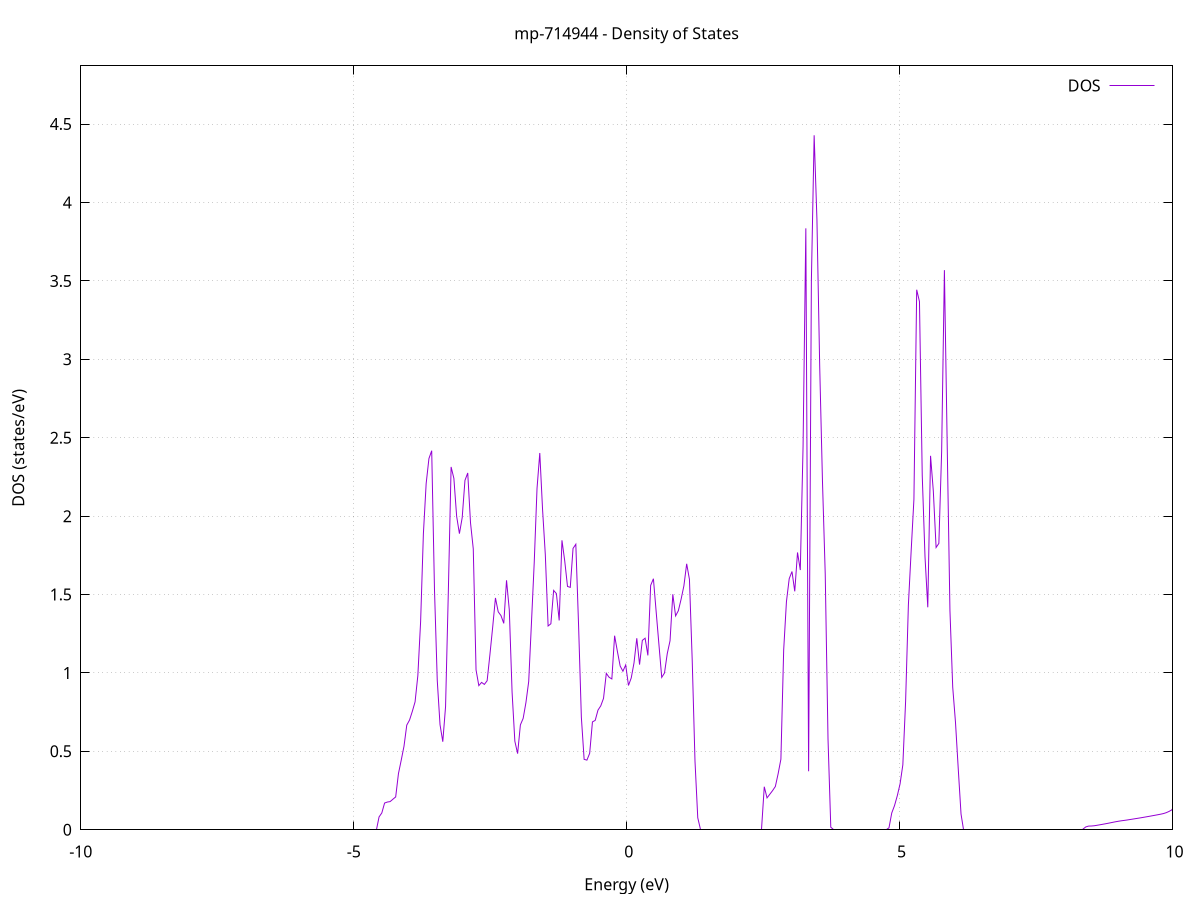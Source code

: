 set title 'mp-714944 - Density of States'
set xlabel 'Energy (eV)'
set ylabel 'DOS (states/eV)'
set grid
set xrange [-10:10]
set yrange [0:4.871]
set xzeroaxis lt -1
set terminal png size 800,600
set output 'mp-714944_dos_gnuplot.png'
plot '-' using 1:2 with lines title 'DOS'
-43.071400 0.000000
-43.020600 0.000000
-42.969800 0.000000
-42.919100 0.000000
-42.868300 0.000000
-42.817500 0.000000
-42.766700 0.000000
-42.716000 0.000000
-42.665200 0.000000
-42.614400 0.000000
-42.563700 0.000000
-42.512900 0.000000
-42.462100 0.000000
-42.411300 0.000000
-42.360600 0.000000
-42.309800 0.000000
-42.259000 0.000000
-42.208300 0.000000
-42.157500 0.000000
-42.106700 0.000000
-42.055900 0.000000
-42.005200 0.000000
-41.954400 0.000000
-41.903600 0.000000
-41.852900 0.000000
-41.802100 0.000000
-41.751300 0.000000
-41.700500 0.000000
-41.649800 0.000000
-41.599000 0.000000
-41.548200 0.000000
-41.497500 0.000000
-41.446700 0.000000
-41.395900 0.000000
-41.345200 0.000000
-41.294400 0.000000
-41.243600 0.000000
-41.192800 0.000000
-41.142100 0.000000
-41.091300 0.000000
-41.040500 0.000000
-40.989800 0.000000
-40.939000 0.000000
-40.888200 0.000000
-40.837400 0.000000
-40.786700 0.000000
-40.735900 0.000000
-40.685100 0.000000
-40.634400 0.000000
-40.583600 0.000000
-40.532800 0.000000
-40.482000 0.000000
-40.431300 0.000000
-40.380500 0.000000
-40.329700 0.000000
-40.279000 0.000000
-40.228200 0.000000
-40.177400 0.000000
-40.126600 0.000000
-40.075900 0.000000
-40.025100 0.000000
-39.974300 0.000000
-39.923600 0.000000
-39.872800 0.000000
-39.822000 0.000000
-39.771200 0.000000
-39.720500 0.000000
-39.669700 0.000000
-39.618900 0.000000
-39.568200 0.000000
-39.517400 0.000000
-39.466600 0.000000
-39.415800 0.000000
-39.365100 0.000000
-39.314300 0.000000
-39.263500 0.000000
-39.212800 0.000000
-39.162000 0.000000
-39.111200 0.000000
-39.060400 0.000000
-39.009700 0.000000
-38.958900 0.000000
-38.908100 0.000000
-38.857400 0.000000
-38.806600 0.000000
-38.755800 0.000000
-38.705000 0.000000
-38.654300 0.000000
-38.603500 0.000000
-38.552700 0.000000
-38.502000 0.000000
-38.451200 1.877900
-38.400400 3.595000
-38.349600 6.934200
-38.298900 4.486700
-38.248100 0.000000
-38.197300 0.000000
-38.146600 0.000000
-38.095800 0.000000
-38.045000 12.287700
-37.994200 4.898800
-37.943500 5.305300
-37.892700 14.224100
-37.841900 0.000000
-37.791200 0.000000
-37.740400 0.000000
-37.689600 0.000000
-37.638800 0.000000
-37.588100 0.000000
-37.537300 0.000000
-37.486500 0.000000
-37.435800 0.000000
-37.385000 0.000000
-37.334200 0.000000
-37.283400 0.000000
-37.232700 0.000000
-37.181900 0.000000
-37.131100 0.000000
-37.080400 0.000000
-37.029600 0.000000
-36.978800 0.000000
-36.928000 0.000000
-36.877300 0.000000
-36.826500 0.000000
-36.775700 0.000000
-36.725000 0.000000
-36.674200 0.000000
-36.623400 0.000000
-36.572600 0.000000
-36.521900 0.000000
-36.471100 0.000000
-36.420300 0.000000
-36.369600 0.000000
-36.318800 0.000000
-36.268000 0.000000
-36.217200 0.000000
-36.166500 0.000000
-36.115700 0.000000
-36.064900 0.000000
-36.014200 0.000000
-35.963400 0.000000
-35.912600 0.000000
-35.861800 0.000000
-35.811100 0.000000
-35.760300 0.000000
-35.709500 0.000000
-35.658800 0.000000
-35.608000 0.000000
-35.557200 0.000000
-35.506400 0.000000
-35.455700 0.000000
-35.404900 0.000000
-35.354100 0.000000
-35.303400 0.000000
-35.252600 0.000000
-35.201800 0.000000
-35.151100 0.000000
-35.100300 0.000000
-35.049500 0.000000
-34.998700 0.000000
-34.948000 0.000000
-34.897200 0.000000
-34.846400 0.000000
-34.795700 0.000000
-34.744900 0.000000
-34.694100 0.000000
-34.643300 0.000000
-34.592600 0.000000
-34.541800 0.000000
-34.491000 0.000000
-34.440300 0.000000
-34.389500 0.000000
-34.338700 0.000000
-34.287900 0.000000
-34.237200 0.000000
-34.186400 0.000000
-34.135600 0.000000
-34.084900 0.000000
-34.034100 0.000000
-33.983300 0.000000
-33.932500 0.000000
-33.881800 0.000000
-33.831000 0.000000
-33.780200 0.000000
-33.729500 0.000000
-33.678700 0.000000
-33.627900 0.000000
-33.577100 0.000000
-33.526400 0.000000
-33.475600 0.000000
-33.424800 0.000000
-33.374100 0.000000
-33.323300 0.000000
-33.272500 0.000000
-33.221700 0.000000
-33.171000 0.000000
-33.120200 0.000000
-33.069400 0.000000
-33.018700 0.000000
-32.967900 0.000000
-32.917100 0.000000
-32.866300 0.000000
-32.815600 0.000000
-32.764800 0.000000
-32.714000 0.000000
-32.663300 0.000000
-32.612500 0.000000
-32.561700 0.000000
-32.510900 0.000000
-32.460200 0.000000
-32.409400 0.000000
-32.358600 0.000000
-32.307900 0.000000
-32.257100 0.000000
-32.206300 0.000000
-32.155500 0.000000
-32.104800 0.000000
-32.054000 0.000000
-32.003200 0.000000
-31.952500 0.000000
-31.901700 0.000000
-31.850900 0.000000
-31.800100 0.000000
-31.749400 0.000000
-31.698600 0.000000
-31.647800 0.000000
-31.597100 0.000000
-31.546300 0.000000
-31.495500 0.000000
-31.444700 0.000000
-31.394000 0.000000
-31.343200 0.000000
-31.292400 0.000000
-31.241700 0.000000
-31.190900 0.000000
-31.140100 0.000000
-31.089300 0.000000
-31.038600 0.000000
-30.987800 0.000000
-30.937000 0.000000
-30.886300 0.000000
-30.835500 0.000000
-30.784700 0.000000
-30.733900 0.000000
-30.683200 0.000000
-30.632400 0.000000
-30.581600 0.000000
-30.530900 0.000000
-30.480100 0.000000
-30.429300 0.000000
-30.378500 0.000000
-30.327800 0.000000
-30.277000 0.000000
-30.226200 0.000000
-30.175500 0.000000
-30.124700 0.000000
-30.073900 0.000000
-30.023100 0.000000
-29.972400 0.000000
-29.921600 0.000000
-29.870800 0.000000
-29.820100 0.000000
-29.769300 0.000000
-29.718500 0.000000
-29.667700 0.000000
-29.617000 0.000000
-29.566200 0.000000
-29.515400 0.000000
-29.464700 0.000000
-29.413900 0.000000
-29.363100 0.000000
-29.312300 0.000000
-29.261600 0.000000
-29.210800 0.000000
-29.160000 0.000000
-29.109300 0.000000
-29.058500 0.000000
-29.007700 0.000000
-28.957000 0.000000
-28.906200 0.000000
-28.855400 0.000000
-28.804600 0.000000
-28.753900 0.000000
-28.703100 0.000000
-28.652300 0.000000
-28.601600 0.000000
-28.550800 0.000000
-28.500000 0.000000
-28.449200 0.000000
-28.398500 0.000000
-28.347700 0.000000
-28.296900 0.000000
-28.246200 0.000000
-28.195400 0.000000
-28.144600 0.000000
-28.093800 0.000000
-28.043100 0.000000
-27.992300 0.000000
-27.941500 0.000000
-27.890800 0.000000
-27.840000 0.000000
-27.789200 0.000000
-27.738400 0.000000
-27.687700 0.000000
-27.636900 0.000000
-27.586100 0.000000
-27.535400 0.000000
-27.484600 0.000000
-27.433800 0.000000
-27.383000 0.000000
-27.332300 0.000000
-27.281500 0.000000
-27.230700 0.000000
-27.180000 0.000000
-27.129200 0.000000
-27.078400 0.000000
-27.027600 0.000000
-26.976900 0.000000
-26.926100 0.000000
-26.875300 0.000000
-26.824600 0.000000
-26.773800 0.000000
-26.723000 0.000000
-26.672200 0.000000
-26.621500 0.000000
-26.570700 0.000000
-26.519900 0.000000
-26.469200 0.000000
-26.418400 0.000000
-26.367600 0.000000
-26.316800 0.000000
-26.266100 0.000000
-26.215300 0.000000
-26.164500 0.000000
-26.113800 0.000000
-26.063000 0.000000
-26.012200 0.000000
-25.961400 0.000000
-25.910700 0.000000
-25.859900 0.000000
-25.809100 0.000000
-25.758400 0.000000
-25.707600 0.000000
-25.656800 0.000000
-25.606000 0.000000
-25.555300 0.000000
-25.504500 0.000000
-25.453700 0.000000
-25.403000 0.000000
-25.352200 0.000000
-25.301400 0.000000
-25.250600 0.000000
-25.199900 0.000000
-25.149100 0.000000
-25.098300 0.000000
-25.047600 0.000000
-24.996800 0.000000
-24.946000 0.000000
-24.895200 0.000000
-24.844500 0.000000
-24.793700 0.000000
-24.742900 0.000000
-24.692200 0.000000
-24.641400 0.000000
-24.590600 0.000000
-24.539800 0.000000
-24.489100 0.000000
-24.438300 0.000000
-24.387500 0.000000
-24.336800 0.000000
-24.286000 0.000000
-24.235200 0.000000
-24.184400 0.000000
-24.133700 0.000000
-24.082900 0.000000
-24.032100 0.000000
-23.981400 0.000000
-23.930600 0.000000
-23.879800 0.000000
-23.829000 0.000000
-23.778300 0.000000
-23.727500 0.000000
-23.676700 0.000000
-23.626000 0.000000
-23.575200 0.000000
-23.524400 0.000000
-23.473600 0.000000
-23.422900 0.000000
-23.372100 0.000000
-23.321300 0.000000
-23.270600 0.000000
-23.219800 0.000000
-23.169000 0.000000
-23.118200 0.000000
-23.067500 0.000000
-23.016700 0.000000
-22.965900 0.000000
-22.915200 0.000000
-22.864400 0.000000
-22.813600 0.000000
-22.762900 0.000000
-22.712100 0.000000
-22.661300 0.000000
-22.610500 0.000000
-22.559800 0.000000
-22.509000 0.000000
-22.458200 0.000000
-22.407500 0.000000
-22.356700 0.000000
-22.305900 0.000000
-22.255100 0.000000
-22.204400 0.000000
-22.153600 0.000000
-22.102800 0.000000
-22.052100 0.000000
-22.001300 0.000000
-21.950500 0.000000
-21.899700 0.000000
-21.849000 0.000000
-21.798200 0.000000
-21.747400 0.000000
-21.696700 0.000000
-21.645900 0.000000
-21.595100 0.000000
-21.544300 0.000000
-21.493600 0.000000
-21.442800 0.000000
-21.392000 0.000000
-21.341300 0.000000
-21.290500 0.000000
-21.239700 0.000000
-21.188900 0.000000
-21.138200 0.000000
-21.087400 0.000000
-21.036600 0.000000
-20.985900 0.000000
-20.935100 0.000000
-20.884300 0.000000
-20.833500 0.000000
-20.782800 0.000000
-20.732000 0.000000
-20.681200 0.000000
-20.630500 0.000000
-20.579700 0.000000
-20.528900 0.000000
-20.478100 0.000000
-20.427400 0.000000
-20.376600 0.000000
-20.325800 0.000000
-20.275100 0.000000
-20.224300 0.000000
-20.173500 0.000000
-20.122700 0.000000
-20.072000 0.000000
-20.021200 0.000000
-19.970400 0.000000
-19.919700 0.000000
-19.868900 0.000000
-19.818100 0.000000
-19.767300 0.000000
-19.716600 0.000000
-19.665800 0.000000
-19.615000 0.000000
-19.564300 0.000000
-19.513500 0.000000
-19.462700 0.000000
-19.411900 0.000000
-19.361200 0.000000
-19.310400 0.000000
-19.259600 0.000000
-19.208900 0.000000
-19.158100 0.000000
-19.107300 0.000000
-19.056500 0.000000
-19.005800 0.000000
-18.955000 0.000000
-18.904200 0.000000
-18.853500 0.000000
-18.802700 0.000000
-18.751900 0.000000
-18.701100 0.000000
-18.650400 0.000000
-18.599600 0.000000
-18.548800 0.000000
-18.498100 0.000000
-18.447300 0.000000
-18.396500 0.000000
-18.345700 0.000000
-18.295000 0.000000
-18.244200 0.000000
-18.193400 0.000000
-18.142700 0.000000
-18.091900 0.000000
-18.041100 0.000000
-17.990300 0.000000
-17.939600 0.000000
-17.888800 0.000000
-17.838000 0.000000
-17.787300 0.000000
-17.736500 0.000000
-17.685700 0.000000
-17.634900 0.000000
-17.584200 0.000000
-17.533400 0.000000
-17.482600 0.000000
-17.431900 0.000000
-17.381100 0.000000
-17.330300 0.000000
-17.279500 0.000000
-17.228800 0.000000
-17.178000 0.000000
-17.127200 0.192400
-17.076500 0.315300
-17.025700 0.321700
-16.974900 0.352300
-16.924100 0.359900
-16.873400 0.356100
-16.822600 0.363600
-16.771800 0.380200
-16.721100 0.399200
-16.670300 0.418200
-16.619500 0.433600
-16.568800 0.452800
-16.518000 0.479600
-16.467200 0.507100
-16.416400 0.534800
-16.365700 0.563300
-16.314900 0.591700
-16.264100 0.667000
-16.213400 0.799900
-16.162600 0.941900
-16.111800 1.108100
-16.061000 1.798800
-16.010300 2.048700
-15.959500 1.959600
-15.908700 1.846700
-15.858000 1.963100
-15.807200 0.009300
-15.756400 1.026200
-15.705600 3.166200
-15.654900 6.052900
-15.604100 4.602500
-15.553300 1.628400
-15.502600 1.272000
-15.451800 1.080200
-15.401000 0.904500
-15.350200 0.558500
-15.299500 0.256100
-15.248700 0.000000
-15.197900 0.000000
-15.147200 0.000000
-15.096400 0.000000
-15.045600 0.000000
-14.994800 0.000000
-14.944100 0.000000
-14.893300 0.000000
-14.842500 0.000000
-14.791800 0.000000
-14.741000 0.000000
-14.690200 0.000000
-14.639400 0.000000
-14.588700 0.000000
-14.537900 0.000000
-14.487100 0.000000
-14.436400 0.000000
-14.385600 0.000000
-14.334800 0.000000
-14.284000 0.000000
-14.233300 0.000000
-14.182500 0.000000
-14.131700 0.000000
-14.081000 0.000000
-14.030200 0.000000
-13.979400 0.000000
-13.928600 0.000000
-13.877900 0.000000
-13.827100 0.000000
-13.776300 0.000000
-13.725600 0.000000
-13.674800 0.000000
-13.624000 0.000000
-13.573200 0.000000
-13.522500 0.000000
-13.471700 0.000000
-13.420900 0.000000
-13.370200 0.000000
-13.319400 0.000000
-13.268600 0.000000
-13.217800 0.000000
-13.167100 0.000000
-13.116300 0.000000
-13.065500 0.000000
-13.014800 0.000000
-12.964000 0.000000
-12.913200 0.000000
-12.862400 0.000000
-12.811700 0.000000
-12.760900 0.000000
-12.710100 0.000000
-12.659400 0.000000
-12.608600 0.000000
-12.557800 0.000000
-12.507000 0.000000
-12.456300 0.000000
-12.405500 0.000000
-12.354700 0.000000
-12.304000 0.000000
-12.253200 0.000000
-12.202400 0.000000
-12.151600 0.000000
-12.100900 0.000000
-12.050100 0.000000
-11.999300 0.000000
-11.948600 0.000000
-11.897800 0.000000
-11.847000 0.000000
-11.796200 0.000000
-11.745500 0.000000
-11.694700 0.000000
-11.643900 0.000000
-11.593200 0.000000
-11.542400 0.000000
-11.491600 0.000000
-11.440800 0.000000
-11.390100 0.000000
-11.339300 0.000000
-11.288500 0.000000
-11.237800 0.000000
-11.187000 0.000000
-11.136200 0.000000
-11.085400 0.000000
-11.034700 0.000000
-10.983900 0.000000
-10.933100 0.000000
-10.882400 0.000000
-10.831600 0.000000
-10.780800 0.000000
-10.730000 0.000000
-10.679300 0.000000
-10.628500 0.000000
-10.577700 0.000000
-10.527000 0.000000
-10.476200 0.000000
-10.425400 0.000000
-10.374700 0.000000
-10.323900 0.000000
-10.273100 0.000000
-10.222300 0.000000
-10.171600 0.000000
-10.120800 0.000000
-10.070000 0.000000
-10.019300 0.000000
-9.968500 0.000000
-9.917700 0.000000
-9.866900 0.000000
-9.816200 0.000000
-9.765400 0.000000
-9.714600 0.000000
-9.663900 0.000000
-9.613100 0.000000
-9.562300 0.000000
-9.511500 0.000000
-9.460800 0.000000
-9.410000 0.000000
-9.359200 0.000000
-9.308500 0.000000
-9.257700 0.000000
-9.206900 0.000000
-9.156100 0.000000
-9.105400 0.000000
-9.054600 0.000000
-9.003800 0.000000
-8.953100 0.000000
-8.902300 0.000000
-8.851500 0.000000
-8.800700 0.000000
-8.750000 0.000000
-8.699200 0.000000
-8.648400 0.000000
-8.597700 0.000000
-8.546900 0.000000
-8.496100 0.000000
-8.445300 0.000000
-8.394600 0.000000
-8.343800 0.000000
-8.293000 0.000000
-8.242300 0.000000
-8.191500 0.000000
-8.140700 0.000000
-8.089900 0.000000
-8.039200 0.000000
-7.988400 0.000000
-7.937600 0.000000
-7.886900 0.000000
-7.836100 0.000000
-7.785300 0.000000
-7.734500 0.000000
-7.683800 0.000000
-7.633000 0.000000
-7.582200 0.000000
-7.531500 0.000000
-7.480700 0.000000
-7.429900 0.000000
-7.379100 0.000000
-7.328400 0.000000
-7.277600 0.000000
-7.226800 0.000000
-7.176100 0.000000
-7.125300 0.000000
-7.074500 0.000000
-7.023700 0.000000
-6.973000 0.000000
-6.922200 0.000000
-6.871400 0.000000
-6.820700 0.000000
-6.769900 0.000000
-6.719100 0.000000
-6.668300 0.000000
-6.617600 0.000000
-6.566800 0.000000
-6.516000 0.000000
-6.465300 0.000000
-6.414500 0.000000
-6.363700 0.000000
-6.312900 0.000000
-6.262200 0.000000
-6.211400 0.000000
-6.160600 0.000000
-6.109900 0.000000
-6.059100 0.000000
-6.008300 0.000000
-5.957500 0.000000
-5.906800 0.000000
-5.856000 0.000000
-5.805200 0.000000
-5.754500 0.000000
-5.703700 0.000000
-5.652900 0.000000
-5.602100 0.000000
-5.551400 0.000000
-5.500600 0.000000
-5.449800 0.000000
-5.399100 0.000000
-5.348300 0.000000
-5.297500 0.000000
-5.246700 0.000000
-5.196000 0.000000
-5.145200 0.000000
-5.094400 0.000000
-5.043700 0.000000
-4.992900 0.000000
-4.942100 0.000000
-4.891300 0.000000
-4.840600 0.000000
-4.789800 0.000000
-4.739000 0.000000
-4.688300 0.000000
-4.637500 0.000000
-4.586700 0.000000
-4.535900 0.081800
-4.485200 0.107400
-4.434400 0.170500
-4.383600 0.176900
-4.332900 0.179700
-4.282100 0.194900
-4.231300 0.209400
-4.180600 0.357900
-4.129800 0.443400
-4.079000 0.532500
-4.028200 0.667300
-3.977500 0.699600
-3.926700 0.754700
-3.875900 0.815700
-3.825200 0.983400
-3.774400 1.327300
-3.723600 1.887900
-3.672800 2.207900
-3.622100 2.367100
-3.571300 2.417400
-3.520500 1.532700
-3.469800 0.953400
-3.419000 0.670400
-3.368200 0.561500
-3.317400 0.785300
-3.266700 1.516800
-3.215900 2.313700
-3.165100 2.240800
-3.114400 1.998800
-3.063600 1.888300
-3.012800 1.990300
-2.962000 2.227900
-2.911300 2.275200
-2.860500 1.958100
-2.809700 1.790900
-2.759000 1.019700
-2.708200 0.919200
-2.657400 0.939800
-2.606600 0.926900
-2.555900 0.950300
-2.505100 1.116000
-2.454300 1.291700
-2.403600 1.478300
-2.352800 1.389900
-2.302000 1.365700
-2.251200 1.316100
-2.200500 1.590900
-2.149700 1.401500
-2.098900 0.878600
-2.048200 0.564900
-1.997400 0.485600
-1.946600 0.668800
-1.895800 0.710400
-1.845100 0.811000
-1.794300 0.945300
-1.743500 1.322100
-1.692800 1.705700
-1.642000 2.176000
-1.591200 2.402500
-1.540400 2.042200
-1.489700 1.753100
-1.438900 1.299500
-1.388100 1.313600
-1.337400 1.526400
-1.286600 1.505600
-1.235800 1.334700
-1.185000 1.845800
-1.134300 1.714300
-1.083500 1.551600
-1.032700 1.545700
-0.982000 1.794100
-0.931200 1.820700
-0.880400 1.300800
-0.829600 0.717100
-0.778900 0.449200
-0.728100 0.444100
-0.677300 0.487500
-0.626600 0.687700
-0.575800 0.697700
-0.525000 0.763000
-0.474200 0.790200
-0.423500 0.838000
-0.372700 0.997500
-0.321900 0.972500
-0.271200 0.961800
-0.220400 1.237500
-0.169600 1.137400
-0.118800 1.044100
-0.068100 1.011000
-0.017300 1.051000
0.033500 0.920200
0.084200 0.968000
0.135000 1.064400
0.185800 1.221400
0.236600 1.053000
0.287300 1.207700
0.338100 1.221600
0.388900 1.111900
0.439600 1.557900
0.490400 1.600800
0.541200 1.388400
0.592000 1.179300
0.642700 0.971600
0.693500 0.999700
0.744300 1.123800
0.795000 1.205200
0.845800 1.501700
0.896600 1.363700
0.947400 1.397100
0.998100 1.470800
1.048900 1.555600
1.099700 1.696100
1.150400 1.597000
1.201200 1.081200
1.252000 0.439100
1.302800 0.076600
1.353500 0.000000
1.404300 0.000000
1.455100 0.000000
1.505800 0.000000
1.556600 0.000000
1.607400 0.000000
1.658200 0.000000
1.708900 0.000000
1.759700 0.000000
1.810500 0.000000
1.861200 0.000000
1.912000 0.000000
1.962800 0.000000
2.013500 0.000000
2.064300 0.000000
2.115100 0.000000
2.165900 0.000000
2.216600 0.000000
2.267400 0.000000
2.318200 0.000000
2.368900 0.000000
2.419700 0.000000
2.470500 0.000000
2.521300 0.274400
2.572000 0.203400
2.622800 0.226500
2.673600 0.249600
2.724300 0.276100
2.775100 0.356900
2.825900 0.450100
2.876700 1.145800
2.927400 1.454300
2.978200 1.601100
3.029000 1.646800
3.079700 1.520300
3.130500 1.768200
3.181300 1.656100
3.232100 2.445600
3.282800 3.835100
3.333600 0.373300
3.384400 3.500200
3.435100 4.428300
3.485900 3.893900
3.536700 2.957000
3.587500 2.222900
3.638200 1.629500
3.689000 0.581200
3.739800 0.016300
3.790500 0.000000
3.841300 0.000000
3.892100 0.000000
3.942900 0.000000
3.993600 0.000000
4.044400 0.000000
4.095200 0.000000
4.145900 0.000000
4.196700 0.000000
4.247500 0.000000
4.298300 0.000000
4.349000 0.000000
4.399800 0.000000
4.450600 0.000000
4.501300 0.000000
4.552100 0.000000
4.602900 0.000000
4.653700 0.000000
4.704400 0.000000
4.755200 0.000000
4.806000 0.012300
4.856700 0.107100
4.907500 0.154100
4.958300 0.217100
5.009100 0.292700
5.059800 0.414000
5.110600 0.819100
5.161400 1.433200
5.212100 1.776600
5.262900 2.107500
5.313700 3.443600
5.364500 3.368100
5.415200 2.260500
5.466000 1.741100
5.516800 1.418700
5.567500 2.384600
5.618300 2.159900
5.669100 1.800000
5.719900 1.826200
5.770600 2.408900
5.821400 3.568600
5.872200 2.461000
5.922900 1.397400
5.973700 0.908700
6.024500 0.684900
6.075300 0.386700
6.126000 0.100100
6.176800 0.000000
6.227600 0.000000
6.278300 0.000000
6.329100 0.000000
6.379900 0.000000
6.430700 0.000000
6.481400 0.000000
6.532200 0.000000
6.583000 0.000000
6.633700 0.000000
6.684500 0.000000
6.735300 0.000000
6.786100 0.000000
6.836800 0.000000
6.887600 0.000000
6.938400 0.000000
6.989100 0.000000
7.039900 0.000000
7.090700 0.000000
7.141500 0.000000
7.192200 0.000000
7.243000 0.000000
7.293800 0.000000
7.344500 0.000000
7.395300 0.000000
7.446100 0.000000
7.496900 0.000000
7.547600 0.000000
7.598400 0.000000
7.649200 0.000000
7.699900 0.000000
7.750700 0.000000
7.801500 0.000000
7.852300 0.000000
7.903000 0.000000
7.953800 0.000000
8.004600 0.000000
8.055300 0.000000
8.106100 0.000000
8.156900 0.000000
8.207600 0.000000
8.258400 0.000000
8.309200 0.000000
8.360000 0.000000
8.410700 0.018000
8.461500 0.023500
8.512300 0.024000
8.563000 0.025500
8.613800 0.028400
8.664600 0.031500
8.715400 0.034700
8.766100 0.037900
8.816900 0.041300
8.867700 0.044800
8.918400 0.048500
8.969200 0.051900
9.020000 0.055000
9.070800 0.057700
9.121500 0.060000
9.172300 0.062600
9.223100 0.065400
9.273800 0.068200
9.324600 0.071100
9.375400 0.073900
9.426200 0.076800
9.476900 0.079900
9.527700 0.083000
9.578500 0.086100
9.629200 0.089300
9.680000 0.092600
9.730800 0.095900
9.781600 0.099300
9.832300 0.103200
9.883100 0.108800
9.933900 0.116500
9.984600 0.126200
10.035400 0.150500
10.086200 0.132100
10.137000 0.135900
10.187700 0.139500
10.238500 0.143000
10.289300 0.146300
10.340000 0.149600
10.390800 0.152900
10.441600 0.156100
10.492400 0.159200
10.543100 0.162300
10.593900 0.165200
10.644700 0.168400
10.695400 0.172800
10.746200 0.178000
10.797000 0.182900
10.847800 0.187500
10.898500 0.202200
10.949300 0.214200
11.000100 0.223500
11.050800 0.231000
11.101600 0.237900
11.152400 0.244600
11.203200 0.251800
11.253900 0.259300
11.304700 0.267600
11.355500 0.276000
11.406200 0.285000
11.457000 0.294800
11.507800 0.307900
11.558600 0.323000
11.609300 0.338700
11.660100 0.353900
11.710900 0.371600
11.761600 0.373600
11.812400 0.378100
11.863200 0.383000
11.914000 0.390700
11.964700 0.401900
12.015500 0.411900
12.066300 0.419800
12.117000 0.429100
12.167800 0.440300
12.218600 0.452600
12.269400 0.465500
12.320100 0.471400
12.370900 0.470800
12.421700 0.468200
12.472400 0.466500
12.523200 0.468200
12.574000 0.475800
12.624800 0.481100
12.675500 0.485100
12.726300 0.492900
12.777100 0.500600
12.827800 0.492800
12.878600 0.473700
12.929400 0.450900
12.980200 0.436000
13.030900 0.426700
13.081700 0.416500
13.132500 0.404100
13.183200 0.397200
13.234000 0.400100
13.284800 0.413700
13.335600 0.475100
13.386300 0.526300
13.437100 0.517700
13.487900 0.499000
13.538600 0.491000
13.589400 0.500800
13.640200 0.537400
13.691000 0.551600
13.741700 0.536000
13.792500 0.526500
13.843300 0.514700
13.894000 0.503600
13.944800 0.494100
13.995600 0.486300
14.046400 0.488400
14.097100 0.488700
14.147900 0.486300
14.198700 0.497300
14.249400 0.506800
14.300200 0.521100
14.351000 0.527900
14.401700 0.530800
14.452500 0.535800
14.503300 0.553200
14.554100 0.554600
14.604800 0.532700
14.655600 0.533600
14.706400 0.520200
14.757100 0.493900
14.807900 0.482300
14.858700 0.487500
14.909500 0.505700
14.960200 0.343900
15.011000 0.213400
15.061800 0.214200
15.112500 0.253600
15.163300 0.305500
15.214100 0.376600
15.264900 0.483500
15.315600 0.648300
15.366400 0.808300
15.417200 0.990500
15.467900 1.266500
15.518700 1.370600
15.569500 1.144800
15.620300 1.036300
15.671000 0.987000
15.721800 0.964600
15.772600 0.909400
15.823300 0.919600
15.874100 0.881700
15.924900 0.892500
15.975700 0.896600
16.026400 0.878200
16.077200 1.128900
16.128000 1.243800
16.178700 1.207300
16.229500 1.246400
16.280300 1.259600
16.331100 1.026100
16.381800 0.875500
16.432600 0.763500
16.483400 0.714300
16.534100 0.646600
16.584900 0.599000
16.635700 0.561800
16.686500 0.551000
16.737200 0.555900
16.788000 0.469600
16.838800 0.435200
16.889500 0.350800
16.940300 0.356600
16.991100 0.376800
17.041900 0.432600
17.092600 0.552400
17.143400 0.635200
17.194200 0.705000
17.244900 0.695000
17.295700 0.689700
17.346500 0.717700
17.397300 0.753600
17.448000 0.848900
17.498800 0.939900
17.549600 0.962100
17.600300 0.839300
17.651100 0.803200
17.701900 0.768200
17.752700 0.751500
17.803400 0.739300
17.854200 0.731600
17.905000 0.719400
17.955700 0.707500
18.006500 0.695900
18.057300 0.703000
18.108100 0.691300
18.158800 0.686100
18.209600 0.668800
18.260400 0.664500
18.311100 0.619600
18.361900 0.581100
18.412700 0.542800
18.463500 0.443600
18.514200 0.341400
18.565000 0.287200
18.615800 0.263100
18.666500 0.476800
18.717300 0.562500
18.768100 0.595000
18.818900 0.622900
18.869600 0.535800
18.920400 0.504500
18.971200 0.497800
19.021900 0.493100
19.072700 0.488200
19.123500 0.481600
19.174300 0.473900
19.225000 0.469300
19.275800 0.464200
19.326600 0.460200
19.377300 0.454400
19.428100 0.448200
19.478900 0.439900
19.529700 0.431600
19.580400 0.423900
19.631200 0.415100
19.682000 0.405000
19.732700 0.395500
19.783500 0.388200
19.834300 0.380900
19.885100 0.373700
19.935800 0.366900
19.986600 0.360800
20.037400 0.349800
20.088100 0.342800
20.138900 0.336600
20.189700 0.331100
20.240500 0.326400
20.291200 0.323400
20.342000 0.320700
20.392800 0.318500
20.443500 0.314600
20.494300 0.313400
20.545100 0.314400
20.595800 0.317800
20.646600 0.325300
20.697400 0.336800
20.748200 0.351200
20.798900 0.367100
20.849700 0.387100
20.900500 0.413400
20.951200 0.446000
21.002000 0.492000
21.052800 0.523800
21.103600 0.552200
21.154300 0.579700
21.205100 0.608200
21.255900 0.640400
21.306600 0.679300
21.357400 0.734600
21.408200 0.761400
21.459000 0.785700
21.509700 0.762700
21.560500 0.704500
21.611300 0.715200
21.662000 0.798400
21.712800 0.797200
21.763600 0.784000
21.814400 0.816000
21.865100 0.809800
21.915900 0.825200
21.966700 0.854100
22.017400 0.899900
22.068200 0.907500
22.119000 0.886800
22.169800 0.799600
22.220500 0.762500
22.271300 0.747500
22.322100 0.713100
22.372800 0.671300
22.423600 0.660700
22.474400 0.663100
22.525200 0.737400
22.575900 0.817100
22.626700 0.914800
22.677500 1.048800
22.728200 1.385600
22.779000 1.393900
22.829800 1.419600
22.880600 1.446900
22.931300 1.269800
22.982100 1.083000
23.032900 0.931900
23.083600 0.769800
23.134400 0.721600
23.185200 0.713800
23.236000 0.695200
23.286700 0.737300
23.337500 0.820900
23.388300 0.812900
23.439000 0.735300
23.489800 0.693900
23.540600 0.619500
23.591400 0.645000
23.642100 0.585700
23.692900 0.539700
23.743700 0.512300
23.794400 0.518700
23.845200 0.578100
23.896000 0.619100
23.946800 0.604800
23.997500 0.635400
24.048300 0.673100
24.099100 0.687200
24.149800 0.712500
24.200600 0.777200
24.251400 0.810300
24.302200 0.805000
24.352900 0.780300
24.403700 0.716800
24.454500 0.683700
24.505200 0.678500
24.556000 0.647600
24.606800 0.625000
24.657600 0.598200
24.708300 0.582500
24.759100 0.556400
24.809900 0.555300
24.860600 0.557100
24.911400 0.542600
24.962200 0.534100
25.013000 0.525500
25.063700 0.520400
25.114500 0.523900
25.165300 0.530600
25.216000 0.538600
25.266800 0.549600
25.317600 0.560800
25.368400 0.569500
25.419100 0.587300
25.469900 0.615500
25.520700 0.592300
25.571400 0.524100
25.622200 0.539700
25.673000 0.473100
25.723800 0.443100
25.774500 0.429600
25.825300 0.434400
25.876100 0.440900
25.926800 0.455900
25.977600 0.461300
26.028400 0.471700
26.079200 0.487300
26.129900 0.511600
26.180700 0.498400
26.231500 0.487800
26.282200 0.455400
26.333000 0.474800
26.383800 0.525400
26.434600 0.578200
26.485300 0.606400
26.536100 0.638600
26.586900 0.715500
26.637600 0.746400
26.688400 0.755800
26.739200 0.758400
26.789900 0.749800
26.840700 0.865100
26.891500 0.834500
26.942300 0.822200
26.993000 0.777800
27.043800 0.714600
27.094600 0.645300
27.145300 0.553200
27.196100 0.443800
27.246900 0.386600
27.297700 0.316300
27.348400 0.283100
27.399200 0.271400
27.450000 0.257600
27.500700 0.278800
27.551500 0.315500
27.602300 0.378000
27.653100 0.433000
27.703800 0.487200
27.754600 0.533700
27.805400 0.606300
27.856100 0.686100
27.906900 0.769900
27.957700 0.869900
28.008500 0.992200
28.059200 1.090700
28.110000 1.221500
28.160800 1.380200
28.211500 1.480700
28.262300 1.590500
28.313100 1.833200
28.363900 2.997200
28.414600 2.472400
28.465400 1.683000
28.516200 1.249200
28.566900 1.026100
28.617700 0.939400
28.668500 0.880200
28.719300 0.812600
28.770000 0.733300
28.820800 0.671600
28.871600 0.631900
28.922300 0.592900
28.973100 0.559000
29.023900 0.551500
29.074700 0.582800
29.125400 0.743700
29.176200 0.753300
29.227000 0.681600
29.277700 0.604900
29.328500 0.563800
29.379300 0.542000
29.430100 0.542600
29.480800 0.552500
29.531600 0.579000
29.582400 0.621300
29.633100 0.667200
29.683900 0.729300
29.734700 0.824000
29.785500 0.880300
29.836200 0.875500
29.887000 0.852400
29.937800 0.841200
29.988500 0.826700
30.039300 0.819900
30.090100 0.807000
30.140900 0.798900
30.191600 0.795600
30.242400 0.786300
30.293200 0.768500
30.343900 0.743400
30.394700 0.701000
30.445500 0.673300
30.496300 0.658800
30.547000 0.648500
30.597800 0.638100
30.648600 0.609600
30.699300 0.646600
30.750100 0.628500
30.800900 0.628200
30.851700 0.626100
30.902400 0.623000
30.953200 0.619000
31.004000 0.612000
31.054700 0.607900
31.105500 0.602000
31.156300 0.592700
31.207100 0.584700
31.257800 0.578000
31.308600 0.563200
31.359400 0.544200
31.410100 0.532200
31.460900 0.531900
31.511700 0.549000
31.562500 0.560400
31.613200 0.569800
31.664000 0.587300
31.714800 0.629200
31.765500 0.663300
31.816300 0.697100
31.867100 0.717900
31.917900 0.726100
31.968600 0.794900
32.019400 0.788900
32.070200 0.872100
32.120900 0.854600
32.171700 0.838900
32.222500 0.812500
32.273300 0.795800
32.324000 0.796100
32.374800 0.823100
32.425600 0.848900
32.476300 1.022700
32.527100 0.970500
32.577900 0.847900
32.628700 0.773100
32.679400 0.728900
32.730200 0.747000
32.781000 0.803400
32.831700 0.845000
32.882500 0.870000
32.933300 0.916400
32.984000 0.951400
33.034800 0.993500
33.085600 1.044200
33.136400 1.083200
33.187100 1.082400
33.237900 1.141300
33.288700 1.147800
33.339400 1.092100
33.390200 1.008900
33.441000 0.912200
33.491800 0.910800
33.542500 0.885700
33.593300 0.827900
33.644100 0.889800
33.694800 0.920000
33.745600 1.022800
33.796400 1.116100
33.847200 1.153200
33.897900 1.222700
33.948700 1.217700
33.999500 1.179800
34.050200 1.125300
34.101000 1.102000
34.151800 1.120900
34.202600 1.091900
34.253300 0.910000
34.304100 0.798800
34.354900 0.689000
34.405600 0.621400
34.456400 0.636800
34.507200 0.709400
34.558000 0.728700
34.608700 0.813600
34.659500 0.947900
34.710300 1.157900
34.761000 1.100600
34.811800 1.074700
34.862600 1.061700
34.913400 1.068400
34.964100 1.097500
35.014900 1.136000
35.065700 1.160300
35.116400 1.064600
35.167200 0.920400
35.218000 0.804600
35.268800 0.734100
35.319500 0.683500
35.370300 0.653200
35.421100 0.646200
35.471800 0.666900
35.522600 0.732000
35.573400 0.730000
35.624200 0.786200
35.674900 0.805900
35.725700 0.874100
35.776500 0.888800
35.827200 0.889800
35.878000 1.000700
35.928800 0.937100
35.979600 0.964100
36.030300 0.999700
36.081100 1.018000
36.131900 1.072800
36.182600 1.094700
36.233400 1.115500
36.284200 1.116100
36.335000 1.072600
36.385700 1.055800
36.436500 1.059800
36.487300 1.067600
36.538000 1.111900
36.588800 0.995300
36.639600 0.885900
36.690400 0.821000
36.741100 0.703800
36.791900 0.722400
36.842700 0.645900
36.893400 0.641600
36.944200 0.664800
36.995000 0.682000
37.045800 0.697800
37.096500 0.715000
37.147300 0.740100
37.198100 0.779200
37.248800 0.819000
37.299600 0.846800
37.350400 0.880700
37.401200 0.908800
37.451900 0.934800
37.502700 1.071100
37.553500 1.009200
37.604200 0.970400
37.655000 0.927300
37.705800 0.917800
37.756600 0.929400
37.807300 0.967600
37.858100 0.985400
37.908900 0.989200
37.959600 0.943800
38.010400 0.916200
38.061200 0.919300
38.112000 0.949800
38.162700 1.029700
38.213500 0.950300
38.264300 0.914000
38.315000 0.911700
38.365800 0.850700
38.416600 0.826400
38.467400 0.834200
38.518100 0.843200
38.568900 0.843200
38.619700 0.881900
38.670400 0.893300
38.721200 0.897100
38.772000 0.906000
38.822800 0.914600
38.873500 0.942100
38.924300 0.956700
38.975100 0.948700
39.025800 0.973200
39.076600 1.015100
39.127400 1.013600
39.178100 0.979800
39.228900 0.957500
39.279700 0.927600
39.330500 0.891000
39.381200 0.869800
39.432000 0.881100
39.482800 0.897400
39.533500 0.926700
39.584300 0.916400
39.635100 0.927700
39.685900 0.965300
39.736600 1.010200
39.787400 1.031800
39.838200 0.987000
39.888900 0.948100
39.939700 0.929900
39.990500 0.921200
40.041300 0.928000
40.092000 0.915600
40.142800 0.911900
40.193600 0.904100
40.244300 0.888600
40.295100 0.869100
40.345900 0.855000
40.396700 0.837600
40.447400 0.818000
40.498200 0.795000
40.549000 0.766400
40.599700 0.725000
40.650500 0.685800
40.701300 0.651900
40.752100 0.635700
40.802800 0.630300
40.853600 0.633300
40.904400 0.644200
40.955100 0.669400
41.005900 0.729700
41.056700 0.716700
41.107500 0.724100
41.158200 0.735800
41.209000 0.760200
41.259800 0.906200
41.310500 0.921000
41.361300 0.900000
41.412100 0.889300
41.462900 0.886900
41.513600 0.894700
41.564400 0.906900
41.615200 0.910100
41.665900 0.886900
41.716700 0.864000
41.767500 0.827400
41.818300 0.804100
41.869000 0.790000
41.919800 0.758300
41.970600 0.724900
42.021300 0.687200
42.072100 0.650100
42.122900 0.619800
42.173700 0.598400
42.224400 0.588000
42.275200 0.600700
42.326000 0.621200
42.376700 0.648700
42.427500 0.669300
42.478300 0.693400
42.529100 0.716600
42.579800 0.733800
42.630600 0.759400
42.681400 0.778000
42.732100 0.795200
42.782900 0.807900
42.833700 0.823100
42.884500 0.828100
42.935200 0.807300
42.986000 0.769700
43.036800 0.774400
43.087500 0.740400
43.138300 0.690600
43.189100 0.675500
43.239900 0.671800
43.290600 0.672100
43.341400 0.677900
43.392200 0.684300
43.442900 0.693900
43.493700 0.717100
43.544500 0.774600
43.595300 0.847700
43.646000 0.892400
43.696800 0.946900
43.747600 0.994400
43.798300 1.020600
43.849100 1.045900
43.899900 1.078700
43.950700 1.056300
44.001400 0.987000
44.052200 0.934400
44.103000 0.905300
44.153700 0.897300
44.204500 0.832800
44.255300 0.829400
44.306100 0.826100
44.356800 0.822500
44.407600 0.891200
44.458400 0.983200
44.509100 1.038900
44.559900 1.039300
44.610700 1.014400
44.661500 0.999700
44.712200 1.005100
44.763000 1.012700
44.813800 0.982000
44.864500 0.933600
44.915300 0.911200
44.966100 0.912500
45.016900 0.921600
45.067600 0.948100
45.118400 1.001100
45.169200 1.066700
45.219900 1.098600
45.270700 1.060600
45.321500 0.995000
45.372200 0.945100
45.423000 1.026200
45.473800 0.981100
45.524600 1.034800
45.575300 1.032000
45.626100 1.025300
45.676900 1.031600
45.727600 1.016500
45.778400 1.020200
45.829200 1.078500
45.880000 1.142700
45.930700 1.170900
45.981500 1.224100
46.032300 1.215700
46.083000 1.239000
46.133800 1.222000
46.184600 1.227700
46.235400 1.279600
46.286100 1.338900
46.336900 1.375600
46.387700 1.375400
46.438400 1.336100
46.489200 1.387000
46.540000 1.382900
46.590800 1.265100
46.641500 1.231100
46.692300 1.181700
46.743100 1.120900
46.793800 1.058300
46.844600 1.049100
46.895400 1.010900
46.946200 0.974500
46.996900 1.010600
47.047700 1.061300
47.098500 1.112100
47.149200 1.130900
47.200000 1.195000
47.250800 1.191900
47.301600 1.136800
47.352300 1.079700
47.403100 1.049700
47.453900 1.063000
47.504600 1.065900
47.555400 1.054700
47.606200 1.051200
47.657000 1.075400
47.707700 1.076600
47.758500 1.090800
47.809300 1.098800
47.860000 1.119100
47.910800 1.148400
47.961600 1.149400
48.012400 1.155000
48.063100 1.063100
48.113900 1.016100
48.164700 1.014500
48.215400 1.021000
48.266200 0.984900
48.317000 0.944200
48.367800 1.052800
48.418500 1.016300
48.469300 1.015800
48.520100 1.027800
48.570800 1.008400
48.621600 0.991400
48.672400 0.971400
48.723200 0.993200
48.773900 0.944100
48.824700 0.923500
48.875500 0.960700
48.926200 0.949900
48.977000 0.944000
49.027800 0.939600
49.078600 0.961000
49.129300 0.931000
49.180100 0.914500
49.230900 0.905900
49.281600 0.915900
49.332400 0.935300
49.383200 0.918900
49.434000 0.964400
49.484700 1.062800
49.535500 1.126100
49.586300 1.098500
49.637000 1.078300
49.687800 1.024700
49.738600 0.995200
49.789400 0.965000
49.840100 0.933600
49.890900 0.933000
49.941700 0.936400
49.992400 1.033900
50.043200 0.906300
50.094000 0.898000
50.144800 0.891200
50.195500 0.882600
50.246300 0.897500
50.297100 0.936200
50.347800 0.952300
50.398600 0.977300
50.449400 1.033000
50.500200 0.993600
50.550900 0.944800
50.601700 0.933900
50.652500 0.924800
50.703200 0.919100
50.754000 0.913600
50.804800 0.837600
50.855600 0.762500
50.906300 0.686100
50.957100 0.637700
51.007900 0.603700
51.058600 0.556300
51.109400 0.530500
51.160200 0.509100
51.211000 0.494600
51.261700 0.460600
51.312500 0.405400
51.363300 0.353900
51.414000 0.311700
51.464800 0.277100
51.515600 0.252500
51.566300 0.237300
51.617100 0.229300
51.667900 0.221200
51.718700 0.214200
51.769400 0.207100
51.820200 0.197600
51.871000 0.189100
51.921700 0.193700
51.972500 0.173400
52.023300 0.163000
52.074100 0.153400
52.124800 0.146900
52.175600 0.135700
52.226400 0.120200
52.277100 0.106500
52.327900 0.096500
52.378700 0.089200
52.429500 0.080900
52.480200 0.075100
52.531000 0.072500
52.581800 0.070100
52.632500 0.067900
52.683300 0.065800
52.734100 0.063900
52.784900 0.062100
52.835600 0.060300
52.886400 0.058200
52.937200 0.055500
52.987900 0.052000
53.038700 0.047900
53.089500 0.045100
53.140300 0.043600
53.191000 0.042900
53.241800 0.036400
53.292600 0.021500
53.343300 0.014000
53.394100 0.008100
53.444900 0.002100
53.495700 0.000000
53.546400 0.000000
53.597200 0.000000
53.648000 0.000000
53.698700 0.000000
53.749500 0.000000
53.800300 0.000000
53.851100 0.000000
53.901800 0.000000
53.952600 0.000000
54.003400 0.000000
54.054100 0.000000
54.104900 0.000000
54.155700 0.000000
54.206500 0.000000
54.257200 0.000000
54.308000 0.000000
54.358800 0.000000
54.409500 0.000000
54.460300 0.000000
54.511100 0.000000
54.561900 0.000000
54.612600 0.000000
54.663400 0.000000
54.714200 0.000000
54.764900 0.000000
54.815700 0.000000
54.866500 0.000000
54.917300 0.000000
54.968000 0.000000
55.018800 0.000000
55.069600 0.000000
55.120300 0.000000
55.171100 0.000000
55.221900 0.000000
55.272700 0.000000
55.323400 0.000000
55.374200 0.000000
55.425000 0.000000
55.475700 0.000000
55.526500 0.000000
55.577300 0.000000
55.628100 0.000000
55.678800 0.000000
55.729600 0.000000
55.780400 0.000000
55.831100 0.000000
55.881900 0.000000
55.932700 0.000000
55.983500 0.000000
56.034200 0.000000
56.085000 0.000000
56.135800 0.000000
56.186500 0.000000
56.237300 0.000000
56.288100 0.000000
56.338900 0.000000
56.389600 0.000000
56.440400 0.000000
56.491200 0.000000
56.541900 0.000000
56.592700 0.000000
56.643500 0.000000
56.694300 0.000000
56.745000 0.000000
56.795800 0.000000
56.846600 0.000000
56.897300 0.000000
56.948100 0.000000
56.998900 0.000000
57.049700 0.000000
57.100400 0.000000
57.151200 0.000000
57.202000 0.000000
57.252700 0.000000
57.303500 0.000000
57.354300 0.000000
57.405100 0.000000
57.455800 0.000000
57.506600 0.000000
57.557400 0.000000
57.608100 0.000000
57.658900 0.000000
57.709700 0.000000
57.760400 0.000000
57.811200 0.000000
57.862000 0.000000
57.912800 0.000000
57.963500 0.000000
58.014300 0.000000
58.065100 0.000000
58.115800 0.000000
58.166600 0.000000
58.217400 0.000000
58.268200 0.000000
58.318900 0.000000
58.369700 0.000000
58.420500 0.000000
58.471200 0.000000
e
